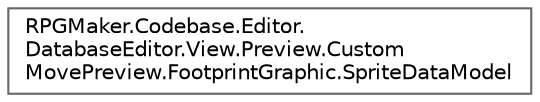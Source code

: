 digraph "クラス階層図"
{
 // LATEX_PDF_SIZE
  bgcolor="transparent";
  edge [fontname=Helvetica,fontsize=10,labelfontname=Helvetica,labelfontsize=10];
  node [fontname=Helvetica,fontsize=10,shape=box,height=0.2,width=0.4];
  rankdir="LR";
  Node0 [id="Node000000",label="RPGMaker.Codebase.Editor.\lDatabaseEditor.View.Preview.Custom\lMovePreview.FootprintGraphic.SpriteDataModel",height=0.2,width=0.4,color="grey40", fillcolor="white", style="filled",URL="$d5/d3a/class_r_p_g_maker_1_1_codebase_1_1_editor_1_1_database_editor_1_1_view_1_1_preview_1_1_custom_modadd56c7722215ad2646b1a51c9d9355.html",tooltip="スプライト・データ・モデル"];
}
